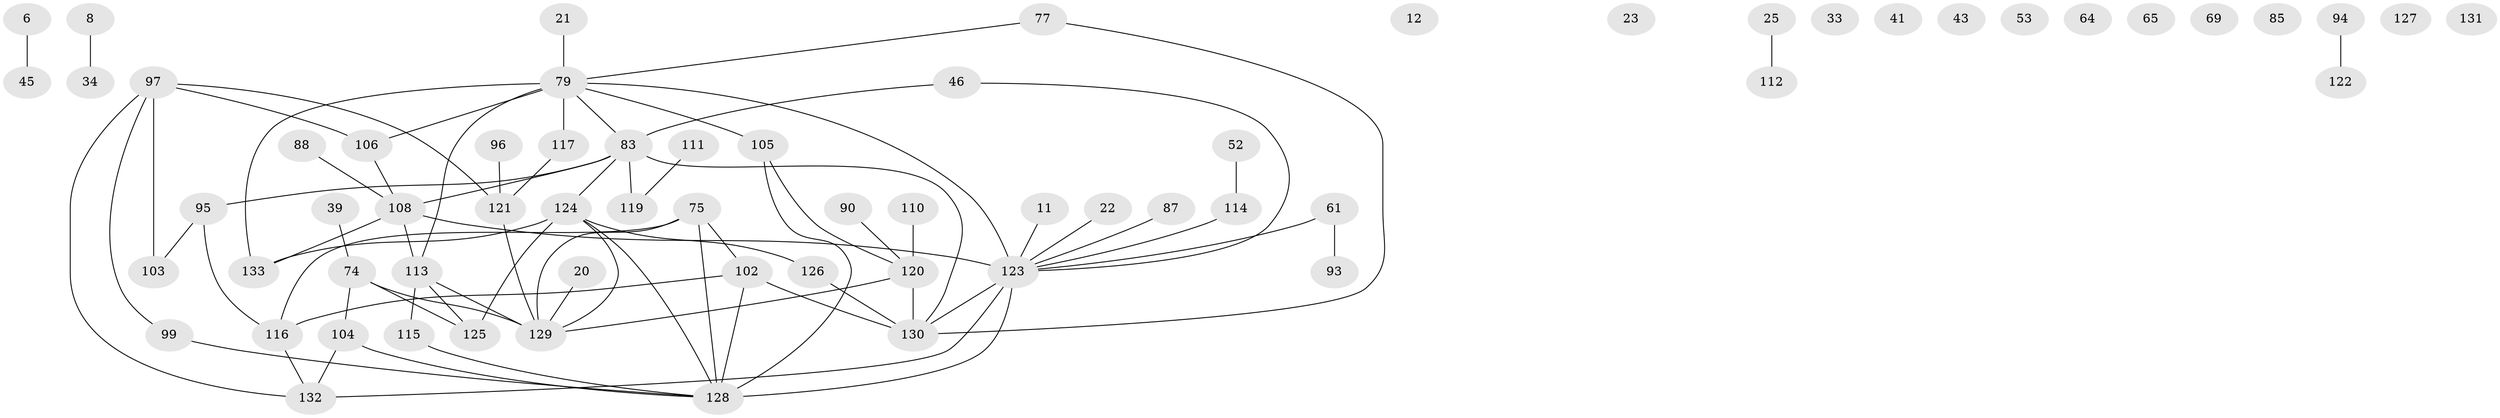 // original degree distribution, {4: 0.15037593984962405, 2: 0.19548872180451127, 3: 0.2706766917293233, 5: 0.05263157894736842, 1: 0.20300751879699247, 0: 0.09022556390977443, 6: 0.022556390977443608, 7: 0.015037593984962405}
// Generated by graph-tools (version 1.1) at 2025/40/03/09/25 04:40:46]
// undirected, 66 vertices, 79 edges
graph export_dot {
graph [start="1"]
  node [color=gray90,style=filled];
  6;
  8;
  11;
  12;
  20;
  21;
  22;
  23;
  25;
  33;
  34;
  39;
  41;
  43;
  45;
  46;
  52;
  53;
  61;
  64;
  65;
  69;
  74 [super="+31+63"];
  75 [super="+68"];
  77;
  79 [super="+51+71+56"];
  83 [super="+7+54"];
  85;
  87;
  88;
  90;
  93;
  94;
  95;
  96;
  97 [super="+36+44+76+91"];
  99;
  102 [super="+1"];
  103;
  104;
  105 [super="+57+27"];
  106 [super="+100"];
  108 [super="+30+49+72+78"];
  110;
  111;
  112;
  113;
  114;
  115;
  116 [super="+86"];
  117;
  119 [super="+62"];
  120 [super="+58"];
  121 [super="+37"];
  122;
  123 [super="+42+66+98"];
  124 [super="+109"];
  125 [super="+107"];
  126 [super="+118"];
  127;
  128 [super="+67+101+60"];
  129 [super="+32+47+92"];
  130 [super="+40+55"];
  131;
  132;
  133 [super="+4+2"];
  6 -- 45;
  8 -- 34;
  11 -- 123;
  20 -- 129;
  21 -- 79;
  22 -- 123;
  25 -- 112;
  39 -- 74;
  46 -- 83;
  46 -- 123;
  52 -- 114;
  61 -- 93;
  61 -- 123;
  74 -- 104;
  74 -- 129 [weight=3];
  74 -- 125 [weight=2];
  75 -- 102 [weight=2];
  75 -- 129 [weight=2];
  75 -- 128 [weight=2];
  75 -- 116;
  77 -- 130;
  77 -- 79;
  79 -- 105 [weight=3];
  79 -- 133;
  79 -- 83 [weight=2];
  79 -- 117;
  79 -- 113 [weight=3];
  79 -- 106 [weight=3];
  79 -- 123;
  83 -- 119;
  83 -- 130 [weight=2];
  83 -- 95;
  83 -- 108;
  83 -- 124;
  87 -- 123;
  88 -- 108;
  90 -- 120;
  94 -- 122;
  95 -- 103;
  95 -- 116;
  96 -- 121;
  97 -- 99;
  97 -- 106;
  97 -- 121;
  97 -- 132;
  97 -- 103;
  99 -- 128;
  102 -- 130 [weight=3];
  102 -- 128;
  102 -- 116;
  104 -- 132;
  104 -- 128;
  105 -- 120;
  105 -- 128 [weight=2];
  106 -- 108;
  108 -- 133;
  108 -- 123;
  108 -- 113;
  110 -- 120;
  111 -- 119;
  113 -- 115;
  113 -- 129;
  113 -- 125;
  114 -- 123;
  115 -- 128;
  116 -- 132;
  117 -- 121;
  120 -- 130;
  120 -- 129;
  121 -- 129;
  123 -- 130;
  123 -- 128 [weight=3];
  123 -- 132;
  124 -- 125 [weight=2];
  124 -- 126;
  124 -- 128;
  124 -- 129;
  124 -- 133;
  126 -- 130 [weight=2];
}
